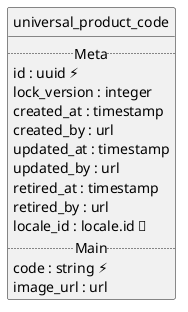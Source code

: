 @startuml uml
skinparam monochrome true
skinparam linetype ortho
hide circle

entity universal_product_code {
  .. Meta ..
  id : uuid ⚡
  lock_version : integer
  created_at : timestamp
  created_by : url
  updated_at : timestamp
  updated_by : url
  retired_at : timestamp
  retired_by : url
  locale_id : locale.id 🔑
  .. Main ..
  code : string ⚡
  image_url : url
}

@enduml
